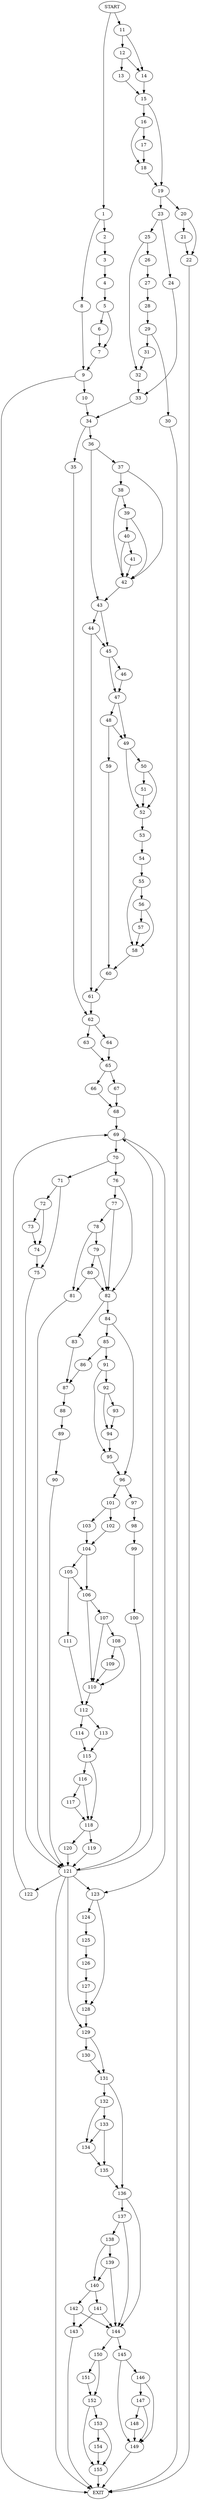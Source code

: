 digraph { 
0 [label="START"];
1;
2;
3;
4;
5;
6;
7;
8;
9;
10;
11;
12;
13;
14;
15;
16;
17;
18;
19;
20;
21;
22;
23;
24;
25;
26;
27;
28;
29;
30;
31;
32;
33;
34;
35;
36;
37;
38;
39;
40;
41;
42;
43;
44;
45;
46;
47;
48;
49;
50;
51;
52;
53;
54;
55;
56;
57;
58;
59;
60;
61;
62;
63;
64;
65;
66;
67;
68;
69;
70;
71;
72;
73;
74;
75;
76;
77;
78;
79;
80;
81;
82;
83;
84;
85;
86;
87;
88;
89;
90;
91;
92;
93;
94;
95;
96;
97;
98;
99;
100;
101;
102;
103;
104;
105;
106;
107;
108;
109;
110;
111;
112;
113;
114;
115;
116;
117;
118;
119;
120;
121;
122;
123;
124;
125;
126;
127;
128;
129;
130;
131;
132;
133;
134;
135;
136;
137;
138;
139;
140;
141;
142;
143;
144;
145;
146;
147;
148;
149;
150;
151;
152;
153;
154;
155;
156[label="EXIT"];
0 -> 1;
0 -> 11;
1 -> 2;
1 -> 8;
2 -> 3;
3 -> 4;
4 -> 5;
5 -> 6;
5 -> 7;
6 -> 7;
7 -> 9;
8 -> 9;
9 -> 156;
9 -> 10;
10 -> 34;
11 -> 14;
11 -> 12;
12 -> 13;
12 -> 14;
13 -> 15;
14 -> 15;
15 -> 16;
15 -> 19;
16 -> 17;
16 -> 18;
17 -> 18;
18 -> 19;
19 -> 20;
19 -> 23;
20 -> 21;
20 -> 22;
21 -> 22;
22 -> 156;
23 -> 24;
23 -> 25;
24 -> 33;
25 -> 26;
25 -> 32;
26 -> 27;
27 -> 28;
28 -> 29;
29 -> 31;
29 -> 30;
30 -> 156;
31 -> 32;
32 -> 33;
33 -> 34;
34 -> 35;
34 -> 36;
35 -> 62;
36 -> 37;
36 -> 43;
37 -> 38;
37 -> 42;
38 -> 39;
38 -> 42;
39 -> 42;
39 -> 40;
40 -> 41;
40 -> 42;
41 -> 42;
42 -> 43;
43 -> 45;
43 -> 44;
44 -> 45;
44 -> 61;
45 -> 46;
45 -> 47;
46 -> 47;
47 -> 49;
47 -> 48;
48 -> 49;
48 -> 59;
49 -> 50;
49 -> 52;
50 -> 51;
50 -> 52;
51 -> 52;
52 -> 53;
53 -> 54;
54 -> 55;
55 -> 56;
55 -> 58;
56 -> 57;
56 -> 58;
57 -> 58;
58 -> 60;
59 -> 60;
60 -> 61;
61 -> 62;
62 -> 63;
62 -> 64;
63 -> 65;
64 -> 65;
65 -> 66;
65 -> 67;
66 -> 68;
67 -> 68;
68 -> 69;
69 -> 70;
69 -> 123;
70 -> 71;
70 -> 76;
71 -> 72;
71 -> 75;
72 -> 74;
72 -> 73;
73 -> 74;
74 -> 75;
75 -> 121;
76 -> 82;
76 -> 77;
77 -> 78;
77 -> 82;
78 -> 79;
78 -> 81;
79 -> 80;
79 -> 82;
80 -> 82;
80 -> 81;
81 -> 121;
82 -> 84;
82 -> 83;
83 -> 87;
84 -> 85;
84 -> 96;
85 -> 91;
85 -> 86;
86 -> 87;
87 -> 88;
88 -> 89;
89 -> 90;
90 -> 121;
91 -> 92;
91 -> 95;
92 -> 93;
92 -> 94;
93 -> 94;
94 -> 95;
95 -> 96;
96 -> 97;
96 -> 101;
97 -> 98;
98 -> 99;
99 -> 100;
100 -> 121;
101 -> 102;
101 -> 103;
102 -> 104;
103 -> 104;
104 -> 106;
104 -> 105;
105 -> 106;
105 -> 111;
106 -> 107;
106 -> 110;
107 -> 108;
107 -> 110;
108 -> 109;
108 -> 110;
109 -> 110;
110 -> 112;
111 -> 112;
112 -> 113;
112 -> 114;
113 -> 115;
114 -> 115;
115 -> 116;
115 -> 118;
116 -> 118;
116 -> 117;
117 -> 118;
118 -> 119;
118 -> 120;
119 -> 121;
120 -> 121;
121 -> 156;
121 -> 122;
121:s2 -> 123;
121:s3 -> 69;
121:s4 -> 129;
122 -> 69;
123 -> 124;
123 -> 128;
124 -> 125;
125 -> 126;
126 -> 127;
127 -> 128;
128 -> 129;
129 -> 130;
129 -> 131;
130 -> 131;
131 -> 132;
131 -> 136;
132 -> 134;
132 -> 133;
133 -> 134;
133 -> 135;
134 -> 135;
135 -> 136;
136 -> 144;
136 -> 137;
137 -> 138;
137 -> 144;
138 -> 140;
138 -> 139;
139 -> 144;
139 -> 140;
140 -> 141;
140 -> 142;
141 -> 143;
141 -> 144;
142 -> 143;
142 -> 144;
143 -> 156;
144 -> 150;
144 -> 145;
145 -> 146;
145 -> 149;
146 -> 147;
146 -> 149;
147 -> 148;
147 -> 149;
148 -> 149;
149 -> 156;
150 -> 151;
150 -> 152;
151 -> 152;
152 -> 153;
152 -> 155;
153 -> 154;
153 -> 155;
154 -> 155;
155 -> 156;
}